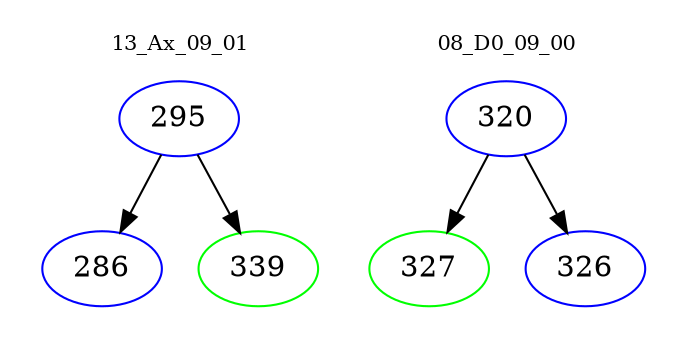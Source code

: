 digraph{
subgraph cluster_0 {
color = white
label = "13_Ax_09_01";
fontsize=10;
T0_295 [label="295", color="blue"]
T0_295 -> T0_286 [color="black"]
T0_286 [label="286", color="blue"]
T0_295 -> T0_339 [color="black"]
T0_339 [label="339", color="green"]
}
subgraph cluster_1 {
color = white
label = "08_D0_09_00";
fontsize=10;
T1_320 [label="320", color="blue"]
T1_320 -> T1_327 [color="black"]
T1_327 [label="327", color="green"]
T1_320 -> T1_326 [color="black"]
T1_326 [label="326", color="blue"]
}
}
